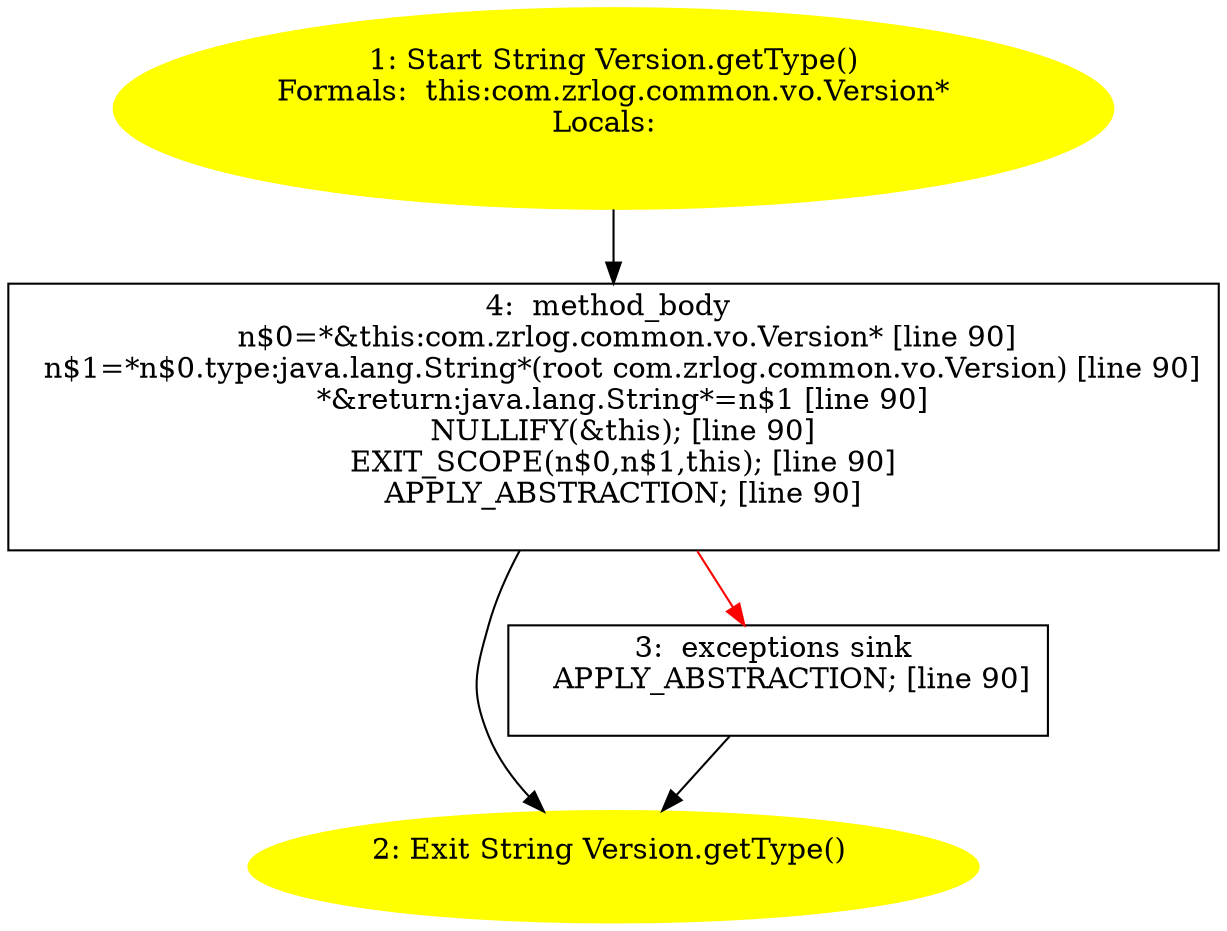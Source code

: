 /* @generated */
digraph cfg {
"com.zrlog.common.vo.Version.getType():java.lang.String.9adbcaf9e6e6a877bd3ba526ce5d0e09_1" [label="1: Start String Version.getType()\nFormals:  this:com.zrlog.common.vo.Version*\nLocals:  \n  " color=yellow style=filled]
	

	 "com.zrlog.common.vo.Version.getType():java.lang.String.9adbcaf9e6e6a877bd3ba526ce5d0e09_1" -> "com.zrlog.common.vo.Version.getType():java.lang.String.9adbcaf9e6e6a877bd3ba526ce5d0e09_4" ;
"com.zrlog.common.vo.Version.getType():java.lang.String.9adbcaf9e6e6a877bd3ba526ce5d0e09_2" [label="2: Exit String Version.getType() \n  " color=yellow style=filled]
	

"com.zrlog.common.vo.Version.getType():java.lang.String.9adbcaf9e6e6a877bd3ba526ce5d0e09_3" [label="3:  exceptions sink \n   APPLY_ABSTRACTION; [line 90]\n " shape="box"]
	

	 "com.zrlog.common.vo.Version.getType():java.lang.String.9adbcaf9e6e6a877bd3ba526ce5d0e09_3" -> "com.zrlog.common.vo.Version.getType():java.lang.String.9adbcaf9e6e6a877bd3ba526ce5d0e09_2" ;
"com.zrlog.common.vo.Version.getType():java.lang.String.9adbcaf9e6e6a877bd3ba526ce5d0e09_4" [label="4:  method_body \n   n$0=*&this:com.zrlog.common.vo.Version* [line 90]\n  n$1=*n$0.type:java.lang.String*(root com.zrlog.common.vo.Version) [line 90]\n  *&return:java.lang.String*=n$1 [line 90]\n  NULLIFY(&this); [line 90]\n  EXIT_SCOPE(n$0,n$1,this); [line 90]\n  APPLY_ABSTRACTION; [line 90]\n " shape="box"]
	

	 "com.zrlog.common.vo.Version.getType():java.lang.String.9adbcaf9e6e6a877bd3ba526ce5d0e09_4" -> "com.zrlog.common.vo.Version.getType():java.lang.String.9adbcaf9e6e6a877bd3ba526ce5d0e09_2" ;
	 "com.zrlog.common.vo.Version.getType():java.lang.String.9adbcaf9e6e6a877bd3ba526ce5d0e09_4" -> "com.zrlog.common.vo.Version.getType():java.lang.String.9adbcaf9e6e6a877bd3ba526ce5d0e09_3" [color="red" ];
}

